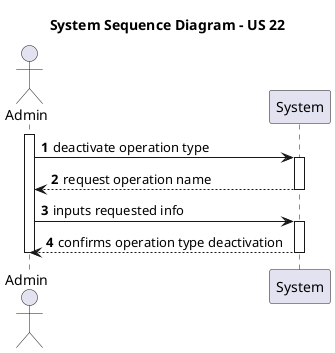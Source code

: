 @startuml US22_SSD

title System Sequence Diagram - US 22

autonumber

actor "Admin" as adm
participant "System" as app

activate adm

	adm -> app : deactivate operation type
	activate app
		app --> adm : request operation name
	deactivate app

	adm -> app : inputs requested info
	activate app
		app --> adm : confirms operation type deactivation
	deactivate app

deactivate adm


@enduml